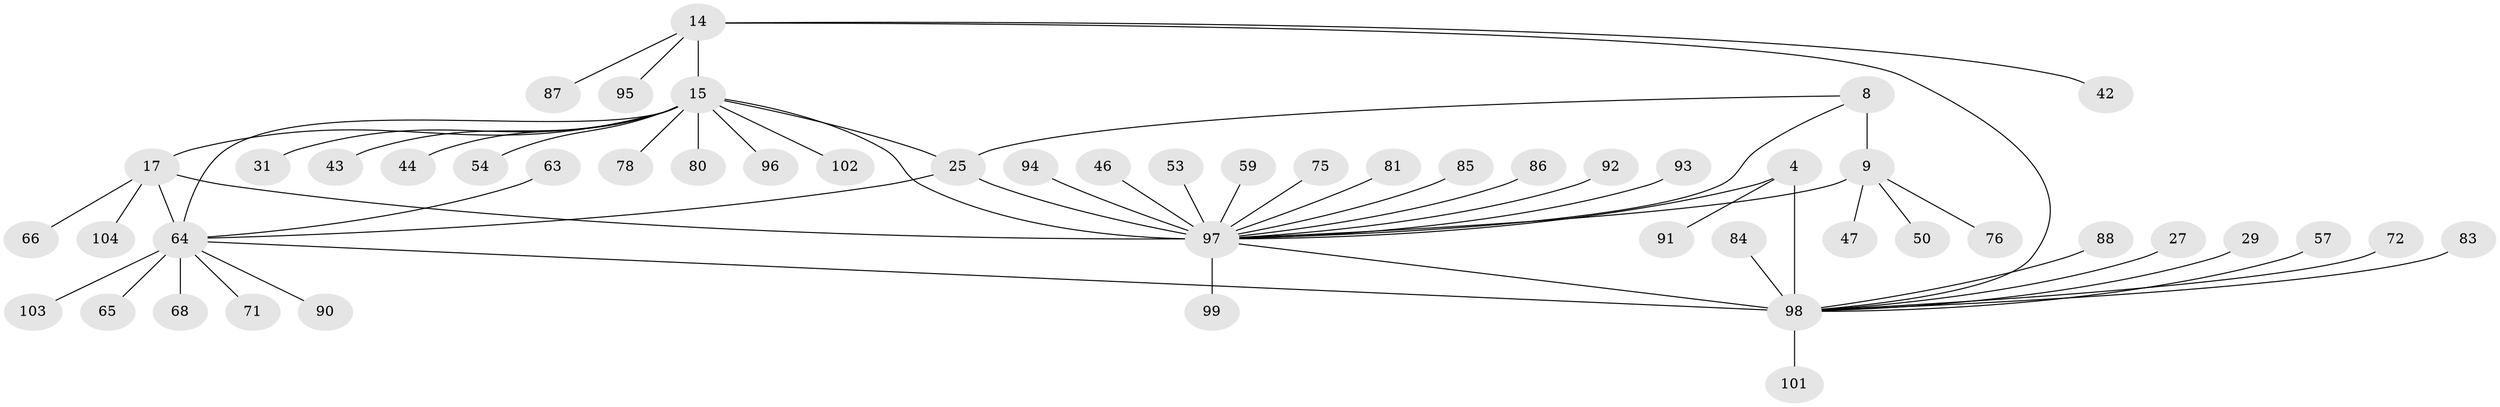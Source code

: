 // original degree distribution, {8: 0.04807692307692308, 9: 0.019230769230769232, 5: 0.038461538461538464, 6: 0.057692307692307696, 4: 0.028846153846153848, 14: 0.009615384615384616, 10: 0.009615384615384616, 7: 0.028846153846153848, 12: 0.019230769230769232, 2: 0.17307692307692307, 1: 0.5673076923076923}
// Generated by graph-tools (version 1.1) at 2025/54/03/09/25 04:54:37]
// undirected, 52 vertices, 60 edges
graph export_dot {
graph [start="1"]
  node [color=gray90,style=filled];
  4 [super="+3"];
  8 [super="+7"];
  9 [super="+6"];
  14 [super="+11"];
  15 [super="+13+12"];
  17 [super="+16"];
  25 [super="+22"];
  27;
  29;
  31;
  42;
  43;
  44;
  46;
  47;
  50 [super="+26"];
  53;
  54;
  57;
  59;
  63;
  64 [super="+20+34+49+51+55"];
  65;
  66;
  68;
  71;
  72;
  75;
  76;
  78 [super="+32"];
  80 [super="+77"];
  81;
  83;
  84;
  85;
  86 [super="+48"];
  87;
  88 [super="+28"];
  90;
  91 [super="+79"];
  92;
  93;
  94;
  95;
  96 [super="+89"];
  97 [super="+52+60+69+40+61+62+73+67"];
  98 [super="+5"];
  99;
  101 [super="+100"];
  102 [super="+82"];
  103;
  104;
  4 -- 91;
  4 -- 97;
  4 -- 98 [weight=6];
  8 -- 9 [weight=4];
  8 -- 25;
  8 -- 97 [weight=2];
  9 -- 47;
  9 -- 76;
  9 -- 50;
  9 -- 97 [weight=2];
  14 -- 15 [weight=6];
  14 -- 87;
  14 -- 95;
  14 -- 42;
  14 -- 98;
  15 -- 44;
  15 -- 54;
  15 -- 43;
  15 -- 31;
  15 -- 80;
  15 -- 102;
  15 -- 96;
  15 -- 64;
  15 -- 78;
  15 -- 17;
  15 -- 25;
  15 -- 97 [weight=2];
  17 -- 66;
  17 -- 104;
  17 -- 97 [weight=2];
  17 -- 64 [weight=6];
  25 -- 97 [weight=7];
  25 -- 64;
  27 -- 98;
  29 -- 98;
  46 -- 97;
  53 -- 97;
  57 -- 98;
  59 -- 97;
  63 -- 64;
  64 -- 65;
  64 -- 68;
  64 -- 103;
  64 -- 71;
  64 -- 90;
  64 -- 98;
  72 -- 98;
  75 -- 97;
  81 -- 97;
  83 -- 98;
  84 -- 98;
  85 -- 97;
  86 -- 97;
  88 -- 98;
  92 -- 97;
  93 -- 97;
  94 -- 97;
  97 -- 99;
  97 -- 98 [weight=2];
  98 -- 101;
}
